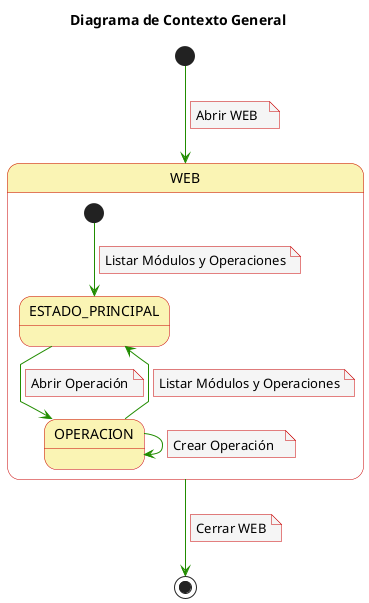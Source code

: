 @startuml
skinparam noteBackgroundColor #f5f5f5
skinparam noteBorderColor #c90000
skinparam arrowColor #218c00
skinparam stateBackgroundColor #faf4b4
skinparam stateBorderColor #c90000
skinparam linetype polyline
skinparam arrowThickness 1

title Diagrama de Contexto General

[*] --> WEB
note on link
  Abrir WEB  
end note

State WEB {
[*] --> ESTADO_PRINCIPAL
note on link
  Listar Módulos y Operaciones
end note

ESTADO_PRINCIPAL-d-> OPERACION 
note on link
  Abrir Operación
end note 

OPERACION -d-> ESTADO_PRINCIPAL
note on link
  Listar Módulos y Operaciones
end note

OPERACION -D-> OPERACION 
note on link
  Crear Operación  
end note 


}

WEB --> [*]
note on link
  Cerrar WEB
end note

@enduml